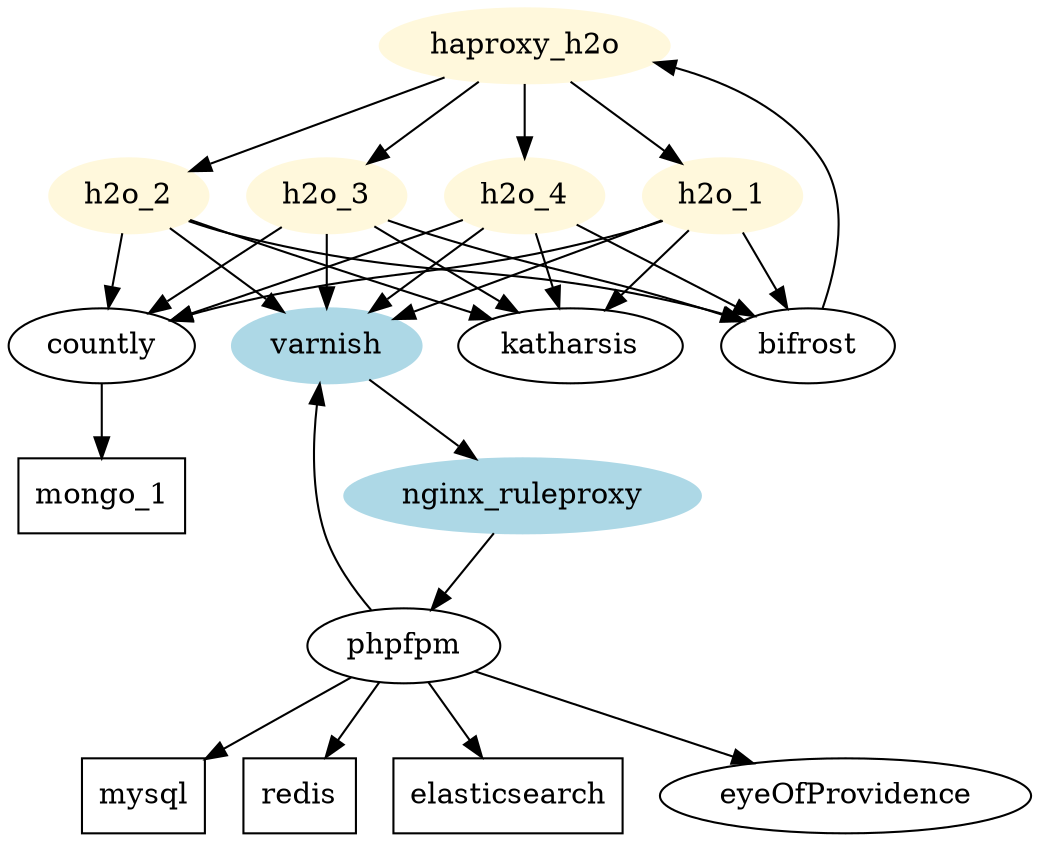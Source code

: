digraph G {
    subgraph incoming {
        node [style=filled,color=cornsilk];

        haproxy_h2o -> h2o_1;
        haproxy_h2o -> h2o_2;
        haproxy_h2o -> h2o_3;
        haproxy_h2o -> h2o_4;

        label = "h2o";
        color=blue
    }

    subgraph balance {
        node [style=filled,color=lightblue];

        varnish -> nginx_ruleproxy;

        label = "Caching";
    }

    h2o_1 -> varnish;
    h2o_2 -> varnish;
    h2o_3 -> varnish;
    h2o_4 -> varnish;

    h2o_1 -> countly;
    h2o_2 -> countly;
    h2o_3 -> countly;
    h2o_4 -> countly;

    h2o_1 -> katharsis;
    h2o_2 -> katharsis;
    h2o_3 -> katharsis;
    h2o_4 -> katharsis;

    countly -> mongo_1;

    h2o_1 -> bifrost;
    h2o_2 -> bifrost;
    h2o_3 -> bifrost;
    h2o_4 -> bifrost;

    bifrost -> haproxy_h2o;

    nginx_ruleproxy -> phpfpm;

    phpfpm -> mysql;
    phpfpm -> redis;
    phpfpm -> elasticsearch;
    phpfpm -> eyeOfProvidence;
    phpfpm -> varnish;


    mysql [shape=box];
    redis [shape=box];
    mongo_1 [shape=box];
    elasticsearch [shape=box];
}
